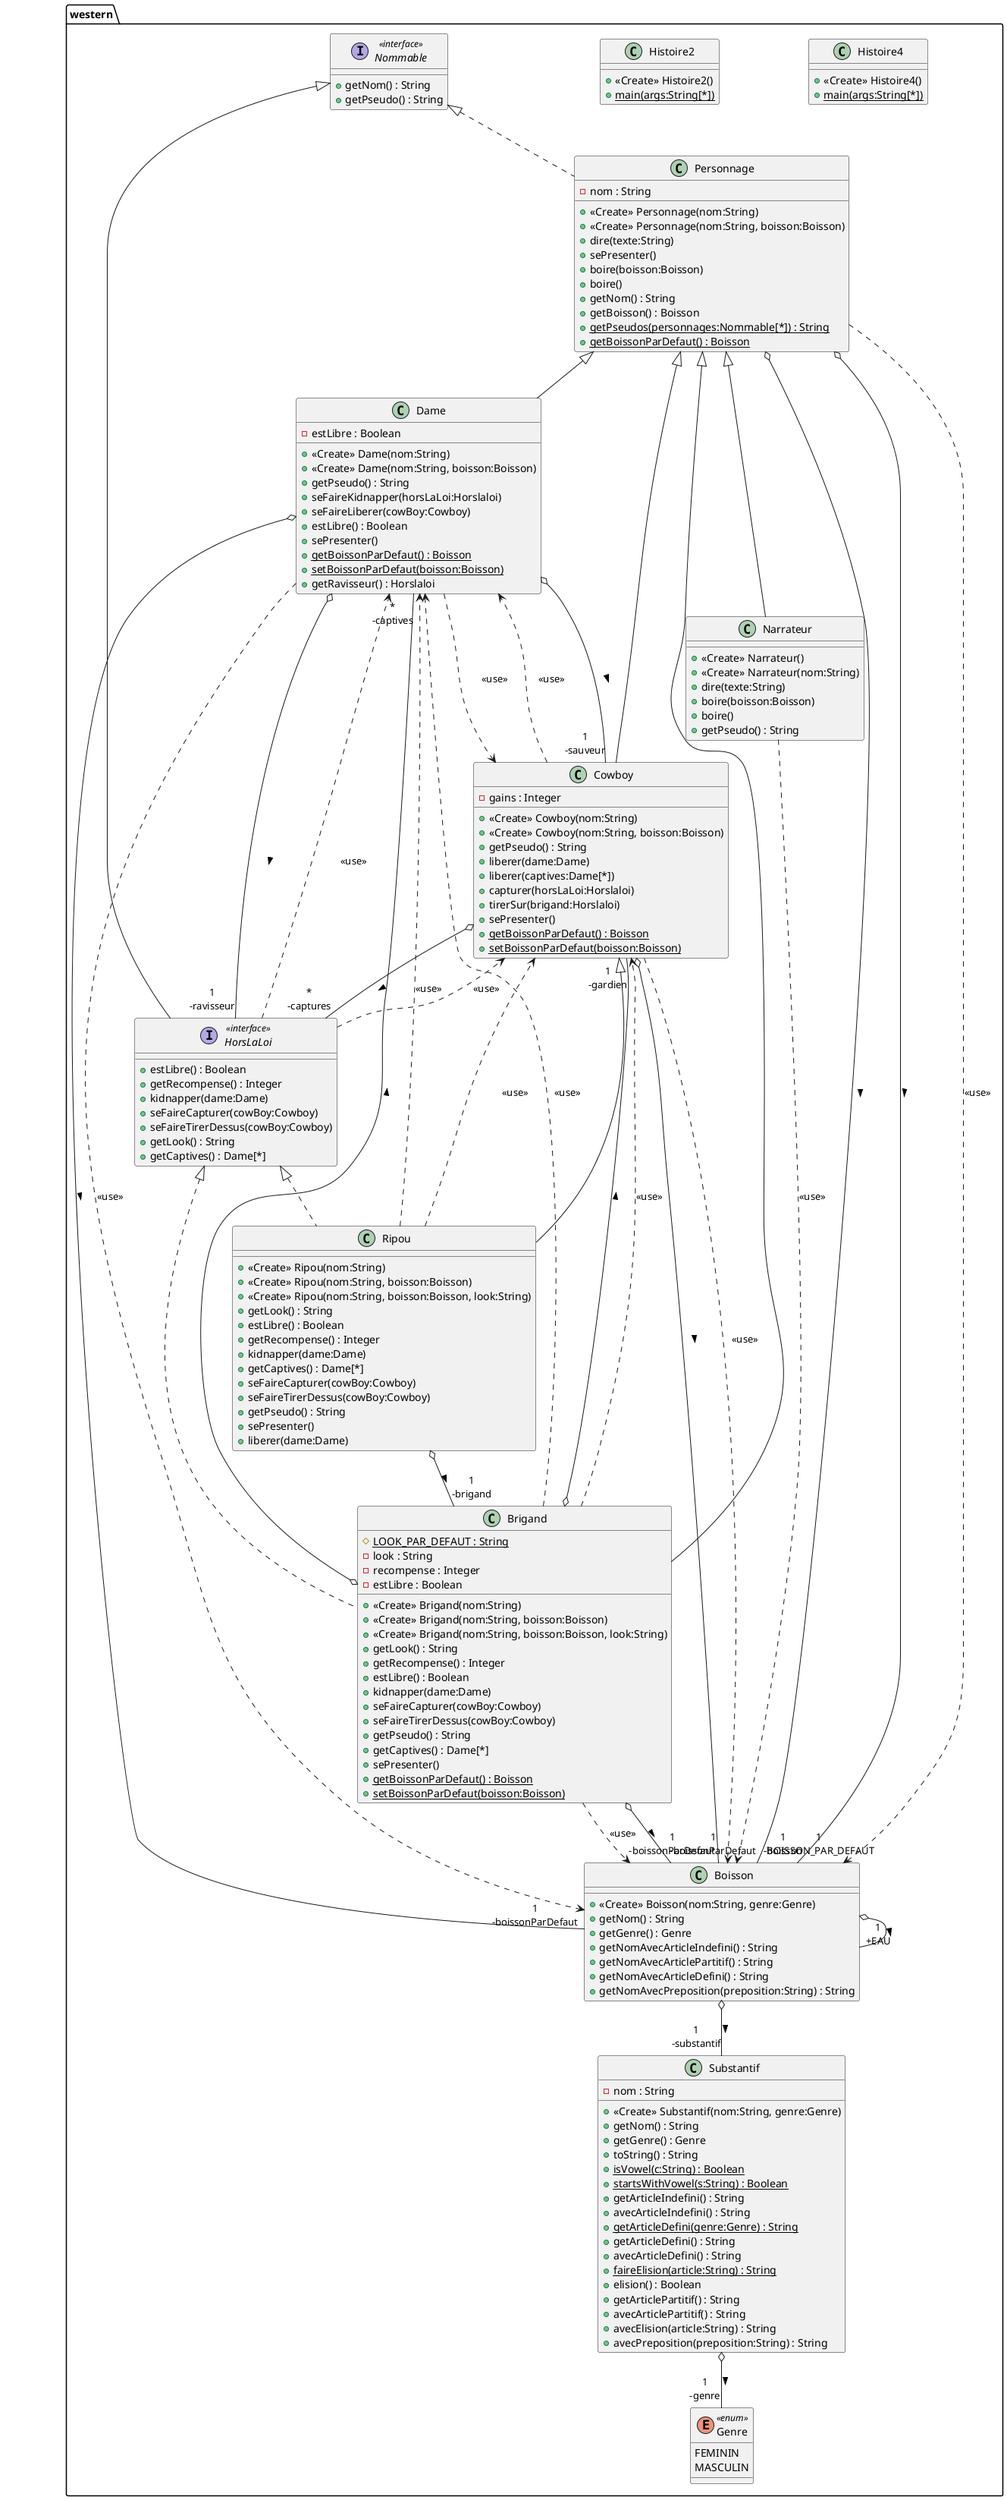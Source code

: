 @startuml

package [western]{
	class Histoire4{
+ <<Create>> Histoire4()
+ {static} main(args:String[*])
}


class Histoire2{
+ <<Create>> Histoire2()
+ {static} main(args:String[*])
}


class Boisson{
+ <<Create>> Boisson(nom:String, genre:Genre)
+  getNom() : String
+  getGenre() : Genre
+  getNomAvecArticleIndefini() : String
+  getNomAvecArticlePartitif() : String
+  getNomAvecArticleDefini() : String
+  getNomAvecPreposition(preposition:String) : String
}
Boisson o-- "1\n-substantif" Substantif : >
Boisson o-- "1\n+EAU" Boisson : >


class Personnage implements Nommable{
	-  nom : String 
+ <<Create>> Personnage(nom:String)
+ <<Create>> Personnage(nom:String, boisson:Boisson)
+  dire(texte:String)
+  sePresenter()
+  boire(boisson:Boisson)
+  boire()
+  getNom() : String
+  getBoisson() : Boisson
+ {static} getPseudos(personnages:Nommable[*]) : String
+ {static} getBoissonParDefaut() : Boisson
}
Personnage o-- "1\n-BOISSON_PAR_DEFAUT" Boisson : >
Personnage o-- "1\n-boisson" Boisson : >
Personnage ..> Boisson : <<use>>


class Dame extends Personnage{
	-  estLibre : Boolean 
+ <<Create>> Dame(nom:String)
+ <<Create>> Dame(nom:String, boisson:Boisson)
+  getPseudo() : String
+  seFaireKidnapper(horsLaLoi:Horslaloi)
+  seFaireLiberer(cowBoy:Cowboy)
+  estLibre() : Boolean
+  sePresenter()
+ {static} getBoissonParDefaut() : Boisson
+ {static} setBoissonParDefaut(boisson:Boisson)
+  getRavisseur() : Horslaloi
}
Dame o-- "1\n-sauveur" Cowboy : >
Dame o-- "1\n-ravisseur" HorsLaLoi : >
Dame o-- "1\n-boissonParDefaut" Boisson : >
Dame ..> Cowboy : <<use>>
Dame ..> Boisson : <<use>>


class Brigand extends Personnage implements HorsLaLoi{
	# {static} LOOK_PAR_DEFAUT : String 
	-  look : String 
	-  recompense : Integer 
	-  estLibre : Boolean 
+ <<Create>> Brigand(nom:String)
+ <<Create>> Brigand(nom:String, boisson:Boisson)
+ <<Create>> Brigand(nom:String, boisson:Boisson, look:String)
+  getLook() : String
+  getRecompense() : Integer
+  estLibre() : Boolean
+  kidnapper(dame:Dame)
+  seFaireCapturer(cowBoy:Cowboy)
+  seFaireTirerDessus(cowBoy:Cowboy)
+  getPseudo() : String
+  getCaptives() : Dame[*]
+  sePresenter()
+ {static} getBoissonParDefaut() : Boisson
+ {static} setBoissonParDefaut(boisson:Boisson)
}
Brigand o-- "*\n-captives" Dame : >
Brigand o-- "1\n-gardien" Cowboy : >
Brigand o-- "1\n-boissonParDefaut" Boisson : >
Brigand ..> Cowboy : <<use>>
Brigand ..> Dame : <<use>>
Brigand ..> Boisson : <<use>>


class Ripou extends Cowboy implements HorsLaLoi{
+ <<Create>> Ripou(nom:String)
+ <<Create>> Ripou(nom:String, boisson:Boisson)
+ <<Create>> Ripou(nom:String, boisson:Boisson, look:String)
+  getLook() : String
+  estLibre() : Boolean
+  getRecompense() : Integer
+  kidnapper(dame:Dame)
+  getCaptives() : Dame[*]
+  seFaireCapturer(cowBoy:Cowboy)
+  seFaireTirerDessus(cowBoy:Cowboy)
+  getPseudo() : String
+  sePresenter()
+  liberer(dame:Dame)
}
Ripou o-- "1\n-brigand" Brigand : >
Ripou ..> Dame : <<use>>
Ripou ..> Cowboy : <<use>>


interface HorsLaLoi <<interface>> extends Nommable{
+  estLibre() : Boolean
+  getRecompense() : Integer
+  kidnapper(dame:Dame)
+  seFaireCapturer(cowBoy:Cowboy)
+  seFaireTirerDessus(cowBoy:Cowboy)
+  getLook() : String
+  getCaptives() : Dame[*]
}
HorsLaLoi ..> Cowboy : <<use>>
HorsLaLoi ..> Dame : <<use>>


enum Genre <<enum>>{
	FEMININ
	MASCULIN
}


interface Nommable <<interface>>{
+  getNom() : String
+  getPseudo() : String
}


class Cowboy extends Personnage{
	-  gains : Integer 
+ <<Create>> Cowboy(nom:String)
+ <<Create>> Cowboy(nom:String, boisson:Boisson)
+  getPseudo() : String
+  liberer(dame:Dame)
+  liberer(captives:Dame[*])
+  capturer(horsLaLoi:Horslaloi)
+  tirerSur(brigand:Horslaloi)
+  sePresenter()
+ {static} getBoissonParDefaut() : Boisson
+ {static} setBoissonParDefaut(boisson:Boisson)
}
Cowboy o-- "*\n-captures" HorsLaLoi : >
Cowboy o-- "1\n-boissonParDefaut" Boisson : >
Cowboy ..> Boisson : <<use>>
Cowboy ..> Dame : <<use>>


class Substantif{
	-  nom : String 
+ <<Create>> Substantif(nom:String, genre:Genre)
+  getNom() : String
+  getGenre() : Genre
+  toString() : String
+ {static} isVowel(c:String) : Boolean
+ {static} startsWithVowel(s:String) : Boolean
+  getArticleIndefini() : String
+  avecArticleIndefini() : String
+ {static} getArticleDefini(genre:Genre) : String
+  getArticleDefini() : String
+  avecArticleDefini() : String
+ {static} faireElision(article:String) : String
+  elision() : Boolean
+  getArticlePartitif() : String
+  avecArticlePartitif() : String
+  avecElision(article:String) : String
+  avecPreposition(preposition:String) : String
}
Substantif o-- "1\n-genre" Genre : >


class Narrateur extends Personnage{
+ <<Create>> Narrateur()
+ <<Create>> Narrateur(nom:String)
+  dire(texte:String)
+  boire(boisson:Boisson)
+  boire()
+  getPseudo() : String
}
Narrateur ..> Boisson : <<use>>


}
@enduml
